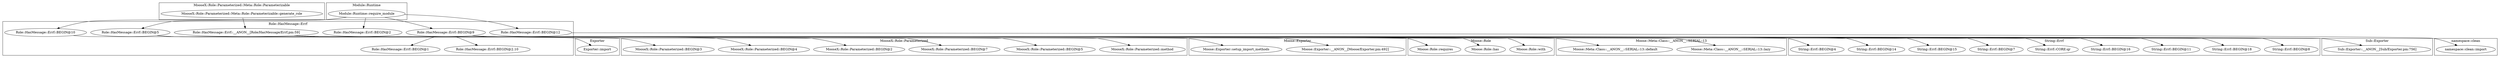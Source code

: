 digraph {
graph [overlap=false]
subgraph cluster_String_Errf {
	label="String::Errf";
	"String::Errf::BEGIN@8";
	"String::Errf::BEGIN@18";
	"String::Errf::BEGIN@11";
	"String::Errf::BEGIN@16";
	"String::Errf::CORE:qr";
	"String::Errf::BEGIN@7";
	"String::Errf::BEGIN@15";
	"String::Errf::BEGIN@14";
	"String::Errf::BEGIN@4";
}
subgraph cluster_namespace_clean {
	label="namespace::clean";
	"namespace::clean::import";
}
subgraph cluster_Role_HasMessage_Errf {
	label="Role::HasMessage::Errf";
	"Role::HasMessage::Errf::BEGIN@1";
	"Role::HasMessage::Errf::BEGIN@10";
	"Role::HasMessage::Errf::BEGIN@2.10";
	"Role::HasMessage::Errf::BEGIN@5";
	"Role::HasMessage::Errf::BEGIN@2";
	"Role::HasMessage::Errf::__ANON__[Role/HasMessage/Errf.pm:59]";
	"Role::HasMessage::Errf::BEGIN@9";
	"Role::HasMessage::Errf::BEGIN@12";
}
subgraph cluster_Moose_Role {
	label="Moose::Role";
	"Moose::Role::with";
	"Moose::Role::has";
	"Moose::Role::requires";
}
subgraph cluster_MooseX_Role_Parameterized_Meta_Role_Parameterizable {
	label="MooseX::Role::Parameterized::Meta::Role::Parameterizable";
	"MooseX::Role::Parameterized::Meta::Role::Parameterizable::generate_role";
}
subgraph cluster_Module_Runtime {
	label="Module::Runtime";
	"Module::Runtime::require_module";
}
subgraph cluster_Exporter {
	label="Exporter";
	"Exporter::import";
}
subgraph cluster_MooseX_Role_Parameterized {
	label="MooseX::Role::Parameterized";
	"MooseX::Role::Parameterized::BEGIN@2";
	"MooseX::Role::Parameterized::BEGIN@4";
	"MooseX::Role::Parameterized::BEGIN@3";
	"MooseX::Role::Parameterized::method";
	"MooseX::Role::Parameterized::BEGIN@7";
	"MooseX::Role::Parameterized::BEGIN@5";
}
subgraph cluster_Moose_Exporter {
	label="Moose::Exporter";
	"Moose::Exporter::__ANON__[Moose/Exporter.pm:492]";
	"Moose::Exporter::setup_import_methods";
}
subgraph cluster_Moose_Meta_Class___ANON___SERIAL_13 {
	label="Moose::Meta::Class::__ANON__::SERIAL::13";
	"Moose::Meta::Class::__ANON__::SERIAL::13::lazy";
	"Moose::Meta::Class::__ANON__::SERIAL::13::default";
}
subgraph cluster_Sub_Exporter {
	label="Sub::Exporter";
	"Sub::Exporter::__ANON__[Sub/Exporter.pm:756]";
}
"Role::HasMessage::Errf::BEGIN@9" -> "String::Errf::BEGIN@7";
"Module::Runtime::require_module" -> "Role::HasMessage::Errf::BEGIN@10";
"Role::HasMessage::Errf::__ANON__[Role/HasMessage/Errf.pm:59]" -> "Moose::Meta::Class::__ANON__::SERIAL::13::lazy";
"Role::HasMessage::Errf::BEGIN@5" -> "Moose::Exporter::setup_import_methods";
"Role::HasMessage::Errf::__ANON__[Role/HasMessage/Errf.pm:59]" -> "MooseX::Role::Parameterized::method";
"Role::HasMessage::Errf::BEGIN@9" -> "String::Errf::BEGIN@16";
"Role::HasMessage::Errf::BEGIN@9" -> "String::Errf::BEGIN@11";
"Module::Runtime::require_module" -> "Role::HasMessage::Errf::BEGIN@5";
"Role::HasMessage::Errf::BEGIN@9" -> "String::Errf::BEGIN@18";
"Role::HasMessage::Errf::__ANON__[Role/HasMessage/Errf.pm:59]" -> "Moose::Role::has";
"Role::HasMessage::Errf::BEGIN@5" -> "MooseX::Role::Parameterized::BEGIN@2";
"Module::Runtime::require_module" -> "Role::HasMessage::Errf::BEGIN@2";
"Module::Runtime::require_module" -> "Role::HasMessage::Errf::BEGIN@9";
"Role::HasMessage::Errf::BEGIN@9" -> "Sub::Exporter::__ANON__[Sub/Exporter.pm:756]";
"Role::HasMessage::Errf::BEGIN@9" -> "String::Errf::BEGIN@4";
"Role::HasMessage::Errf::BEGIN@9" -> "String::Errf::CORE:qr";
"Role::HasMessage::Errf::BEGIN@5" -> "MooseX::Role::Parameterized::BEGIN@4";
"Role::HasMessage::Errf::BEGIN@12" -> "namespace::clean::import";
"MooseX::Role::Parameterized::Meta::Role::Parameterizable::generate_role" -> "Role::HasMessage::Errf::__ANON__[Role/HasMessage/Errf.pm:59]";
"Role::HasMessage::Errf::BEGIN@9" -> "String::Errf::BEGIN@14";
"Role::HasMessage::Errf::BEGIN@5" -> "Moose::Exporter::__ANON__[Moose/Exporter.pm:492]";
"Role::HasMessage::Errf::BEGIN@5" -> "MooseX::Role::Parameterized::BEGIN@5";
"Role::HasMessage::Errf::BEGIN@10" -> "Exporter::import";
"Role::HasMessage::Errf::BEGIN@9" -> "String::Errf::BEGIN@8";
"Role::HasMessage::Errf::__ANON__[Role/HasMessage/Errf.pm:59]" -> "Moose::Role::requires";
"Role::HasMessage::Errf::BEGIN@5" -> "MooseX::Role::Parameterized::BEGIN@7";
"Role::HasMessage::Errf::BEGIN@9" -> "Role::HasMessage::Errf::BEGIN@2.10";
"Role::HasMessage::Errf::BEGIN@5" -> "MooseX::Role::Parameterized::BEGIN@3";
"Role::HasMessage::Errf::__ANON__[Role/HasMessage/Errf.pm:59]" -> "Moose::Role::with";
"Role::HasMessage::Errf::BEGIN@9" -> "Role::HasMessage::Errf::BEGIN@1";
"Role::HasMessage::Errf::BEGIN@9" -> "String::Errf::BEGIN@15";
"Module::Runtime::require_module" -> "Role::HasMessage::Errf::BEGIN@12";
"Role::HasMessage::Errf::__ANON__[Role/HasMessage/Errf.pm:59]" -> "Moose::Meta::Class::__ANON__::SERIAL::13::default";
}
